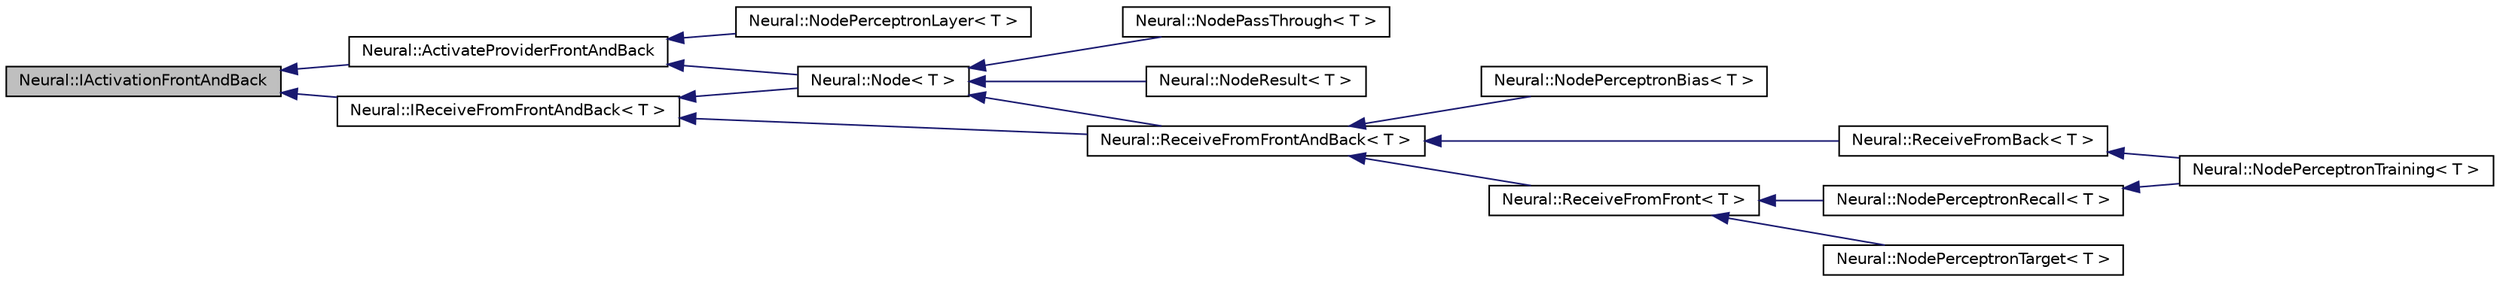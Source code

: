 digraph G
{
  edge [fontname="Helvetica",fontsize="10",labelfontname="Helvetica",labelfontsize="10"];
  node [fontname="Helvetica",fontsize="10",shape=record];
  rankdir=LR;
  Node1 [label="Neural::IActivationFrontAndBack",height=0.2,width=0.4,color="black", fillcolor="grey75", style="filled" fontcolor="black"];
  Node1 -> Node2 [dir=back,color="midnightblue",fontsize="10",style="solid",fontname="Helvetica"];
  Node2 [label="Neural::ActivateProviderFrontAndBack",height=0.2,width=0.4,color="black", fillcolor="white", style="filled",URL="$class_neural_1_1_activate_provider_front_and_back.html"];
  Node2 -> Node3 [dir=back,color="midnightblue",fontsize="10",style="solid",fontname="Helvetica"];
  Node3 [label="Neural::Node\< T \>",height=0.2,width=0.4,color="black", fillcolor="white", style="filled",URL="$class_neural_1_1_node.html"];
  Node3 -> Node4 [dir=back,color="midnightblue",fontsize="10",style="solid",fontname="Helvetica"];
  Node4 [label="Neural::NodePassThrough\< T \>",height=0.2,width=0.4,color="black", fillcolor="white", style="filled",URL="$class_neural_1_1_node_pass_through.html"];
  Node3 -> Node5 [dir=back,color="midnightblue",fontsize="10",style="solid",fontname="Helvetica"];
  Node5 [label="Neural::NodeResult\< T \>",height=0.2,width=0.4,color="black", fillcolor="white", style="filled",URL="$class_neural_1_1_node_result.html"];
  Node3 -> Node6 [dir=back,color="midnightblue",fontsize="10",style="solid",fontname="Helvetica"];
  Node6 [label="Neural::ReceiveFromFrontAndBack\< T \>",height=0.2,width=0.4,color="black", fillcolor="white", style="filled",URL="$class_neural_1_1_receive_from_front_and_back.html"];
  Node6 -> Node7 [dir=back,color="midnightblue",fontsize="10",style="solid",fontname="Helvetica"];
  Node7 [label="Neural::NodePerceptronBias\< T \>",height=0.2,width=0.4,color="black", fillcolor="white", style="filled",URL="$class_neural_1_1_node_perceptron_bias.html"];
  Node6 -> Node8 [dir=back,color="midnightblue",fontsize="10",style="solid",fontname="Helvetica"];
  Node8 [label="Neural::ReceiveFromBack\< T \>",height=0.2,width=0.4,color="black", fillcolor="white", style="filled",URL="$class_neural_1_1_receive_from_back.html"];
  Node8 -> Node9 [dir=back,color="midnightblue",fontsize="10",style="solid",fontname="Helvetica"];
  Node9 [label="Neural::NodePerceptronTraining\< T \>",height=0.2,width=0.4,color="black", fillcolor="white", style="filled",URL="$class_neural_1_1_node_perceptron_training.html"];
  Node6 -> Node10 [dir=back,color="midnightblue",fontsize="10",style="solid",fontname="Helvetica"];
  Node10 [label="Neural::ReceiveFromFront\< T \>",height=0.2,width=0.4,color="black", fillcolor="white", style="filled",URL="$class_neural_1_1_receive_from_front.html"];
  Node10 -> Node11 [dir=back,color="midnightblue",fontsize="10",style="solid",fontname="Helvetica"];
  Node11 [label="Neural::NodePerceptronRecall\< T \>",height=0.2,width=0.4,color="black", fillcolor="white", style="filled",URL="$class_neural_1_1_node_perceptron_recall.html"];
  Node11 -> Node9 [dir=back,color="midnightblue",fontsize="10",style="solid",fontname="Helvetica"];
  Node10 -> Node12 [dir=back,color="midnightblue",fontsize="10",style="solid",fontname="Helvetica"];
  Node12 [label="Neural::NodePerceptronTarget\< T \>",height=0.2,width=0.4,color="black", fillcolor="white", style="filled",URL="$class_neural_1_1_node_perceptron_target.html"];
  Node2 -> Node13 [dir=back,color="midnightblue",fontsize="10",style="solid",fontname="Helvetica"];
  Node13 [label="Neural::NodePerceptronLayer\< T \>",height=0.2,width=0.4,color="black", fillcolor="white", style="filled",URL="$class_neural_1_1_node_perceptron_layer.html"];
  Node1 -> Node14 [dir=back,color="midnightblue",fontsize="10",style="solid",fontname="Helvetica"];
  Node14 [label="Neural::IReceiveFromFrontAndBack\< T \>",height=0.2,width=0.4,color="black", fillcolor="white", style="filled",URL="$class_neural_1_1_i_receive_from_front_and_back.html"];
  Node14 -> Node3 [dir=back,color="midnightblue",fontsize="10",style="solid",fontname="Helvetica"];
  Node14 -> Node6 [dir=back,color="midnightblue",fontsize="10",style="solid",fontname="Helvetica"];
}
